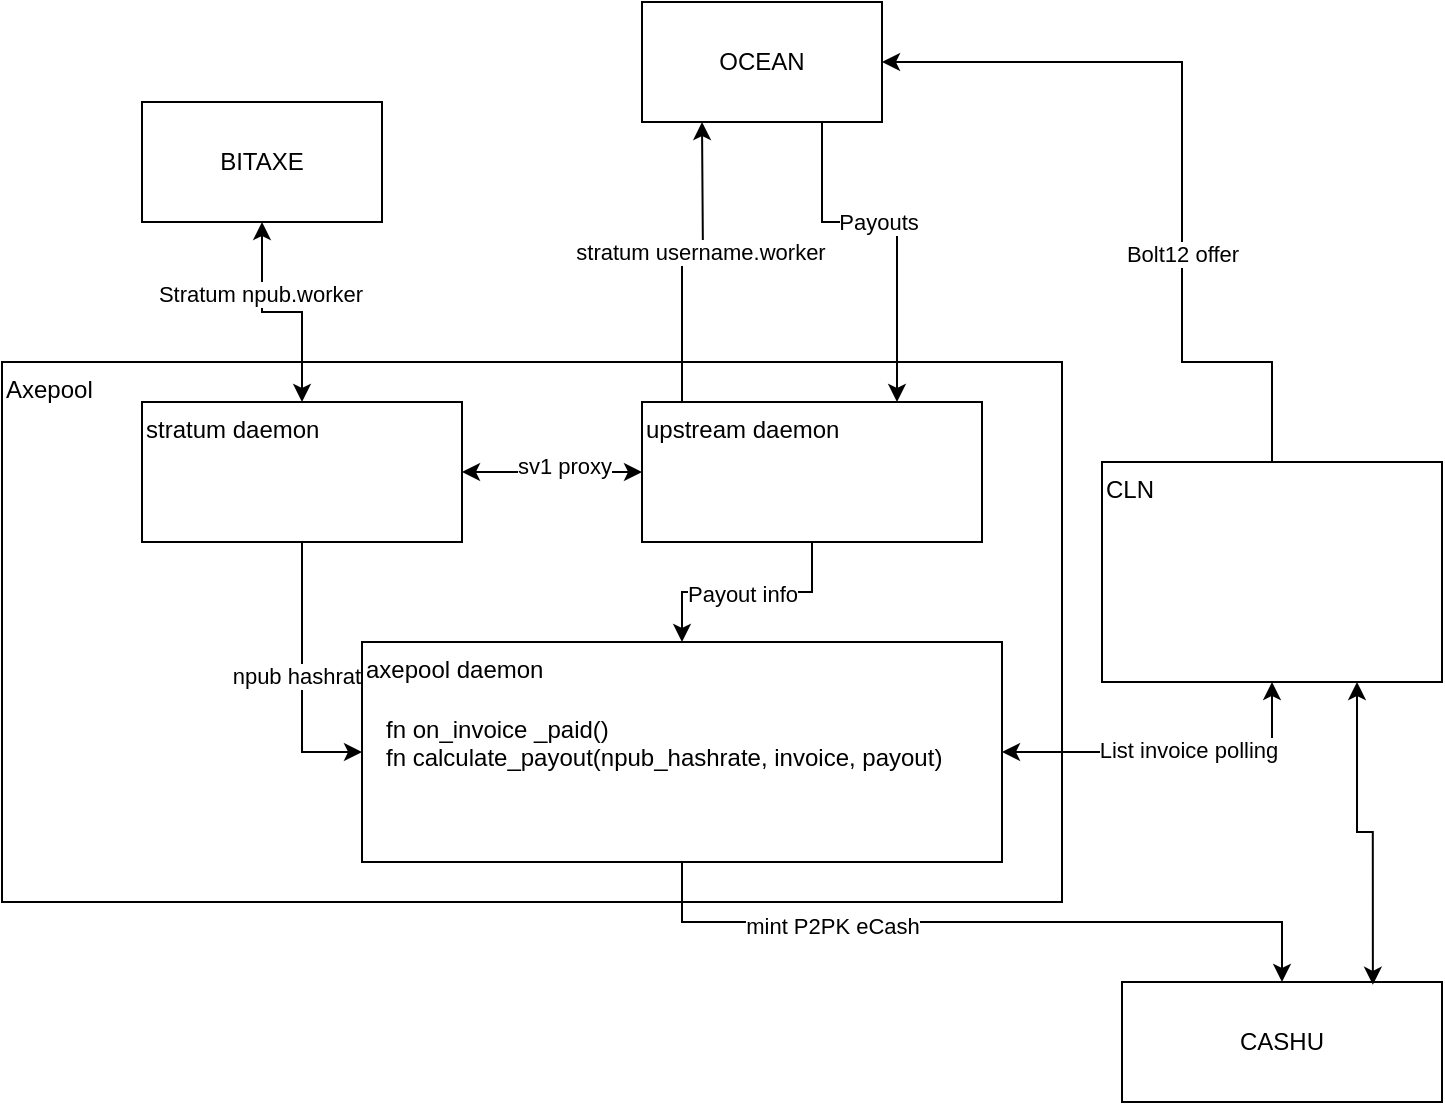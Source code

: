 <mxfile version="26.1.3">
  <diagram name="Page-1" id="P9VGByaE1s1Ts3q40vK-">
    <mxGraphModel dx="857" dy="1670" grid="1" gridSize="10" guides="1" tooltips="1" connect="1" arrows="1" fold="1" page="1" pageScale="1" pageWidth="850" pageHeight="1100" math="0" shadow="0">
      <root>
        <mxCell id="0" />
        <mxCell id="1" parent="0" />
        <mxCell id="cMjAnOgMmpiW763B0mKw-20" value="Axepool" style="rounded=0;whiteSpace=wrap;html=1;align=left;verticalAlign=top;" vertex="1" parent="1">
          <mxGeometry x="10" y="160" width="530" height="270" as="geometry" />
        </mxCell>
        <mxCell id="cMjAnOgMmpiW763B0mKw-13" style="edgeStyle=orthogonalEdgeStyle;rounded=0;orthogonalLoop=1;jettySize=auto;html=1;exitX=1;exitY=0.5;exitDx=0;exitDy=0;entryX=0;entryY=0.5;entryDx=0;entryDy=0;startArrow=classic;startFill=1;endArrow=classic;endFill=1;" edge="1" parent="1" source="cMjAnOgMmpiW763B0mKw-1" target="cMjAnOgMmpiW763B0mKw-2">
          <mxGeometry relative="1" as="geometry" />
        </mxCell>
        <mxCell id="cMjAnOgMmpiW763B0mKw-14" value="sv1 proxy" style="edgeLabel;html=1;align=center;verticalAlign=middle;resizable=0;points=[];" vertex="1" connectable="0" parent="cMjAnOgMmpiW763B0mKw-13">
          <mxGeometry x="0.12" y="3" relative="1" as="geometry">
            <mxPoint as="offset" />
          </mxGeometry>
        </mxCell>
        <mxCell id="cMjAnOgMmpiW763B0mKw-16" style="edgeStyle=orthogonalEdgeStyle;rounded=0;orthogonalLoop=1;jettySize=auto;html=1;exitX=0.5;exitY=0;exitDx=0;exitDy=0;entryX=0.5;entryY=1;entryDx=0;entryDy=0;startArrow=classic;startFill=1;" edge="1" parent="1" source="cMjAnOgMmpiW763B0mKw-1" target="cMjAnOgMmpiW763B0mKw-15">
          <mxGeometry relative="1" as="geometry" />
        </mxCell>
        <mxCell id="cMjAnOgMmpiW763B0mKw-17" value="Stratum npub.worker" style="edgeLabel;html=1;align=center;verticalAlign=middle;resizable=0;points=[];" vertex="1" connectable="0" parent="cMjAnOgMmpiW763B0mKw-16">
          <mxGeometry x="0.357" y="1" relative="1" as="geometry">
            <mxPoint as="offset" />
          </mxGeometry>
        </mxCell>
        <mxCell id="cMjAnOgMmpiW763B0mKw-21" style="edgeStyle=orthogonalEdgeStyle;rounded=0;orthogonalLoop=1;jettySize=auto;html=1;exitX=0.5;exitY=1;exitDx=0;exitDy=0;entryX=0;entryY=0.5;entryDx=0;entryDy=0;" edge="1" parent="1" source="cMjAnOgMmpiW763B0mKw-1" target="cMjAnOgMmpiW763B0mKw-5">
          <mxGeometry relative="1" as="geometry" />
        </mxCell>
        <mxCell id="cMjAnOgMmpiW763B0mKw-22" value="npub hashrate" style="edgeLabel;html=1;align=center;verticalAlign=middle;resizable=0;points=[];" vertex="1" connectable="0" parent="cMjAnOgMmpiW763B0mKw-21">
          <mxGeometry x="-0.011" relative="1" as="geometry">
            <mxPoint as="offset" />
          </mxGeometry>
        </mxCell>
        <mxCell id="cMjAnOgMmpiW763B0mKw-1" value="stratum daemon" style="rounded=0;whiteSpace=wrap;html=1;align=left;verticalAlign=top;" vertex="1" parent="1">
          <mxGeometry x="80" y="180" width="160" height="70" as="geometry" />
        </mxCell>
        <mxCell id="cMjAnOgMmpiW763B0mKw-11" style="edgeStyle=orthogonalEdgeStyle;rounded=0;orthogonalLoop=1;jettySize=auto;html=1;exitX=0.5;exitY=0;exitDx=0;exitDy=0;entryX=0.5;entryY=1;entryDx=0;entryDy=0;" edge="1" parent="1">
          <mxGeometry relative="1" as="geometry">
            <mxPoint x="370" y="180" as="sourcePoint" />
            <mxPoint x="360" y="40" as="targetPoint" />
          </mxGeometry>
        </mxCell>
        <mxCell id="cMjAnOgMmpiW763B0mKw-12" value="stratum username.worker" style="edgeLabel;html=1;align=center;verticalAlign=middle;resizable=0;points=[];" vertex="1" connectable="0" parent="cMjAnOgMmpiW763B0mKw-11">
          <mxGeometry x="0.246" y="2" relative="1" as="geometry">
            <mxPoint as="offset" />
          </mxGeometry>
        </mxCell>
        <mxCell id="cMjAnOgMmpiW763B0mKw-28" style="edgeStyle=orthogonalEdgeStyle;rounded=0;orthogonalLoop=1;jettySize=auto;html=1;exitX=0.75;exitY=0;exitDx=0;exitDy=0;entryX=0.75;entryY=1;entryDx=0;entryDy=0;startArrow=classic;startFill=1;endArrow=none;" edge="1" parent="1" source="cMjAnOgMmpiW763B0mKw-2" target="cMjAnOgMmpiW763B0mKw-8">
          <mxGeometry relative="1" as="geometry">
            <Array as="points">
              <mxPoint x="458" y="90" />
              <mxPoint x="420" y="90" />
            </Array>
          </mxGeometry>
        </mxCell>
        <mxCell id="cMjAnOgMmpiW763B0mKw-29" value="Payouts" style="edgeLabel;html=1;align=center;verticalAlign=middle;resizable=0;points=[];" vertex="1" connectable="0" parent="cMjAnOgMmpiW763B0mKw-28">
          <mxGeometry x="0.119" relative="1" as="geometry">
            <mxPoint as="offset" />
          </mxGeometry>
        </mxCell>
        <mxCell id="cMjAnOgMmpiW763B0mKw-30" style="edgeStyle=orthogonalEdgeStyle;rounded=0;orthogonalLoop=1;jettySize=auto;html=1;exitX=0.5;exitY=1;exitDx=0;exitDy=0;entryX=0.5;entryY=0;entryDx=0;entryDy=0;" edge="1" parent="1" source="cMjAnOgMmpiW763B0mKw-2" target="cMjAnOgMmpiW763B0mKw-5">
          <mxGeometry relative="1" as="geometry" />
        </mxCell>
        <mxCell id="cMjAnOgMmpiW763B0mKw-31" value="Payout info" style="edgeLabel;html=1;align=center;verticalAlign=middle;resizable=0;points=[];" vertex="1" connectable="0" parent="cMjAnOgMmpiW763B0mKw-30">
          <mxGeometry x="0.04" y="1" relative="1" as="geometry">
            <mxPoint as="offset" />
          </mxGeometry>
        </mxCell>
        <mxCell id="cMjAnOgMmpiW763B0mKw-2" value="upstream daemon" style="rounded=0;whiteSpace=wrap;html=1;verticalAlign=top;align=left;" vertex="1" parent="1">
          <mxGeometry x="330" y="180" width="170" height="70" as="geometry" />
        </mxCell>
        <mxCell id="cMjAnOgMmpiW763B0mKw-18" style="edgeStyle=orthogonalEdgeStyle;rounded=0;orthogonalLoop=1;jettySize=auto;html=1;exitX=1;exitY=0.5;exitDx=0;exitDy=0;entryX=0.5;entryY=1;entryDx=0;entryDy=0;startArrow=classic;startFill=1;" edge="1" parent="1" source="cMjAnOgMmpiW763B0mKw-5" target="cMjAnOgMmpiW763B0mKw-3">
          <mxGeometry relative="1" as="geometry" />
        </mxCell>
        <mxCell id="cMjAnOgMmpiW763B0mKw-19" value="List invoice polling" style="edgeLabel;html=1;align=center;verticalAlign=middle;resizable=0;points=[];" vertex="1" connectable="0" parent="cMjAnOgMmpiW763B0mKw-18">
          <mxGeometry x="0.089" y="1" relative="1" as="geometry">
            <mxPoint as="offset" />
          </mxGeometry>
        </mxCell>
        <mxCell id="cMjAnOgMmpiW763B0mKw-24" style="edgeStyle=orthogonalEdgeStyle;rounded=0;orthogonalLoop=1;jettySize=auto;html=1;exitX=0.5;exitY=1;exitDx=0;exitDy=0;entryX=0.5;entryY=0;entryDx=0;entryDy=0;" edge="1" parent="1" source="cMjAnOgMmpiW763B0mKw-5" target="cMjAnOgMmpiW763B0mKw-23">
          <mxGeometry relative="1" as="geometry" />
        </mxCell>
        <mxCell id="cMjAnOgMmpiW763B0mKw-25" value="mint P2PK eCash" style="edgeLabel;html=1;align=center;verticalAlign=middle;resizable=0;points=[];" vertex="1" connectable="0" parent="cMjAnOgMmpiW763B0mKw-24">
          <mxGeometry x="-0.582" y="-2" relative="1" as="geometry">
            <mxPoint x="30" as="offset" />
          </mxGeometry>
        </mxCell>
        <mxCell id="cMjAnOgMmpiW763B0mKw-7" value="" style="group" vertex="1" connectable="0" parent="1">
          <mxGeometry x="560" y="210" width="170" height="110" as="geometry" />
        </mxCell>
        <mxCell id="cMjAnOgMmpiW763B0mKw-3" value="CLN &amp;nbsp;" style="rounded=0;whiteSpace=wrap;html=1;align=left;verticalAlign=top;" vertex="1" parent="cMjAnOgMmpiW763B0mKw-7">
          <mxGeometry width="170" height="110" as="geometry" />
        </mxCell>
        <mxCell id="cMjAnOgMmpiW763B0mKw-8" value="OCEAN" style="rounded=0;whiteSpace=wrap;html=1;" vertex="1" parent="1">
          <mxGeometry x="330" y="-20" width="120" height="60" as="geometry" />
        </mxCell>
        <mxCell id="cMjAnOgMmpiW763B0mKw-9" style="edgeStyle=orthogonalEdgeStyle;rounded=0;orthogonalLoop=1;jettySize=auto;html=1;exitX=0.5;exitY=0;exitDx=0;exitDy=0;entryX=1;entryY=0.5;entryDx=0;entryDy=0;" edge="1" parent="1" source="cMjAnOgMmpiW763B0mKw-3" target="cMjAnOgMmpiW763B0mKw-8">
          <mxGeometry relative="1" as="geometry">
            <Array as="points">
              <mxPoint x="600" y="160" />
              <mxPoint x="600" y="10" />
            </Array>
          </mxGeometry>
        </mxCell>
        <mxCell id="cMjAnOgMmpiW763B0mKw-10" value="Bolt12 offer" style="edgeLabel;html=1;align=center;verticalAlign=middle;resizable=0;points=[];" vertex="1" connectable="0" parent="cMjAnOgMmpiW763B0mKw-9">
          <mxGeometry x="-0.242" relative="1" as="geometry">
            <mxPoint as="offset" />
          </mxGeometry>
        </mxCell>
        <mxCell id="cMjAnOgMmpiW763B0mKw-15" value="BITAXE" style="rounded=0;whiteSpace=wrap;html=1;" vertex="1" parent="1">
          <mxGeometry x="80" y="30" width="120" height="60" as="geometry" />
        </mxCell>
        <mxCell id="cMjAnOgMmpiW763B0mKw-23" value="CASHU" style="rounded=0;whiteSpace=wrap;html=1;" vertex="1" parent="1">
          <mxGeometry x="570" y="470" width="160" height="60" as="geometry" />
        </mxCell>
        <mxCell id="cMjAnOgMmpiW763B0mKw-32" value="" style="group" vertex="1" connectable="0" parent="1">
          <mxGeometry x="190" y="300" width="320" height="110" as="geometry" />
        </mxCell>
        <mxCell id="cMjAnOgMmpiW763B0mKw-5" value="axepool daemon" style="rounded=0;whiteSpace=wrap;html=1;align=left;verticalAlign=top;" vertex="1" parent="cMjAnOgMmpiW763B0mKw-32">
          <mxGeometry width="320" height="110" as="geometry" />
        </mxCell>
        <mxCell id="cMjAnOgMmpiW763B0mKw-26" value="fn on_invoice _paid()&amp;nbsp;&lt;div&gt;fn calculate_payout(npub_hashrate, invoice, payout)&lt;/div&gt;&lt;div&gt;&lt;br&gt;&lt;/div&gt;" style="text;html=1;align=left;verticalAlign=top;whiteSpace=wrap;rounded=0;" vertex="1" parent="cMjAnOgMmpiW763B0mKw-32">
          <mxGeometry x="10" y="30" width="290" height="70" as="geometry" />
        </mxCell>
        <mxCell id="cMjAnOgMmpiW763B0mKw-33" style="edgeStyle=orthogonalEdgeStyle;rounded=0;orthogonalLoop=1;jettySize=auto;html=1;exitX=0.75;exitY=1;exitDx=0;exitDy=0;entryX=0.784;entryY=0.023;entryDx=0;entryDy=0;entryPerimeter=0;startArrow=classic;startFill=1;" edge="1" parent="1" source="cMjAnOgMmpiW763B0mKw-3" target="cMjAnOgMmpiW763B0mKw-23">
          <mxGeometry relative="1" as="geometry">
            <Array as="points">
              <mxPoint x="687" y="395" />
              <mxPoint x="695" y="395" />
            </Array>
          </mxGeometry>
        </mxCell>
      </root>
    </mxGraphModel>
  </diagram>
</mxfile>
